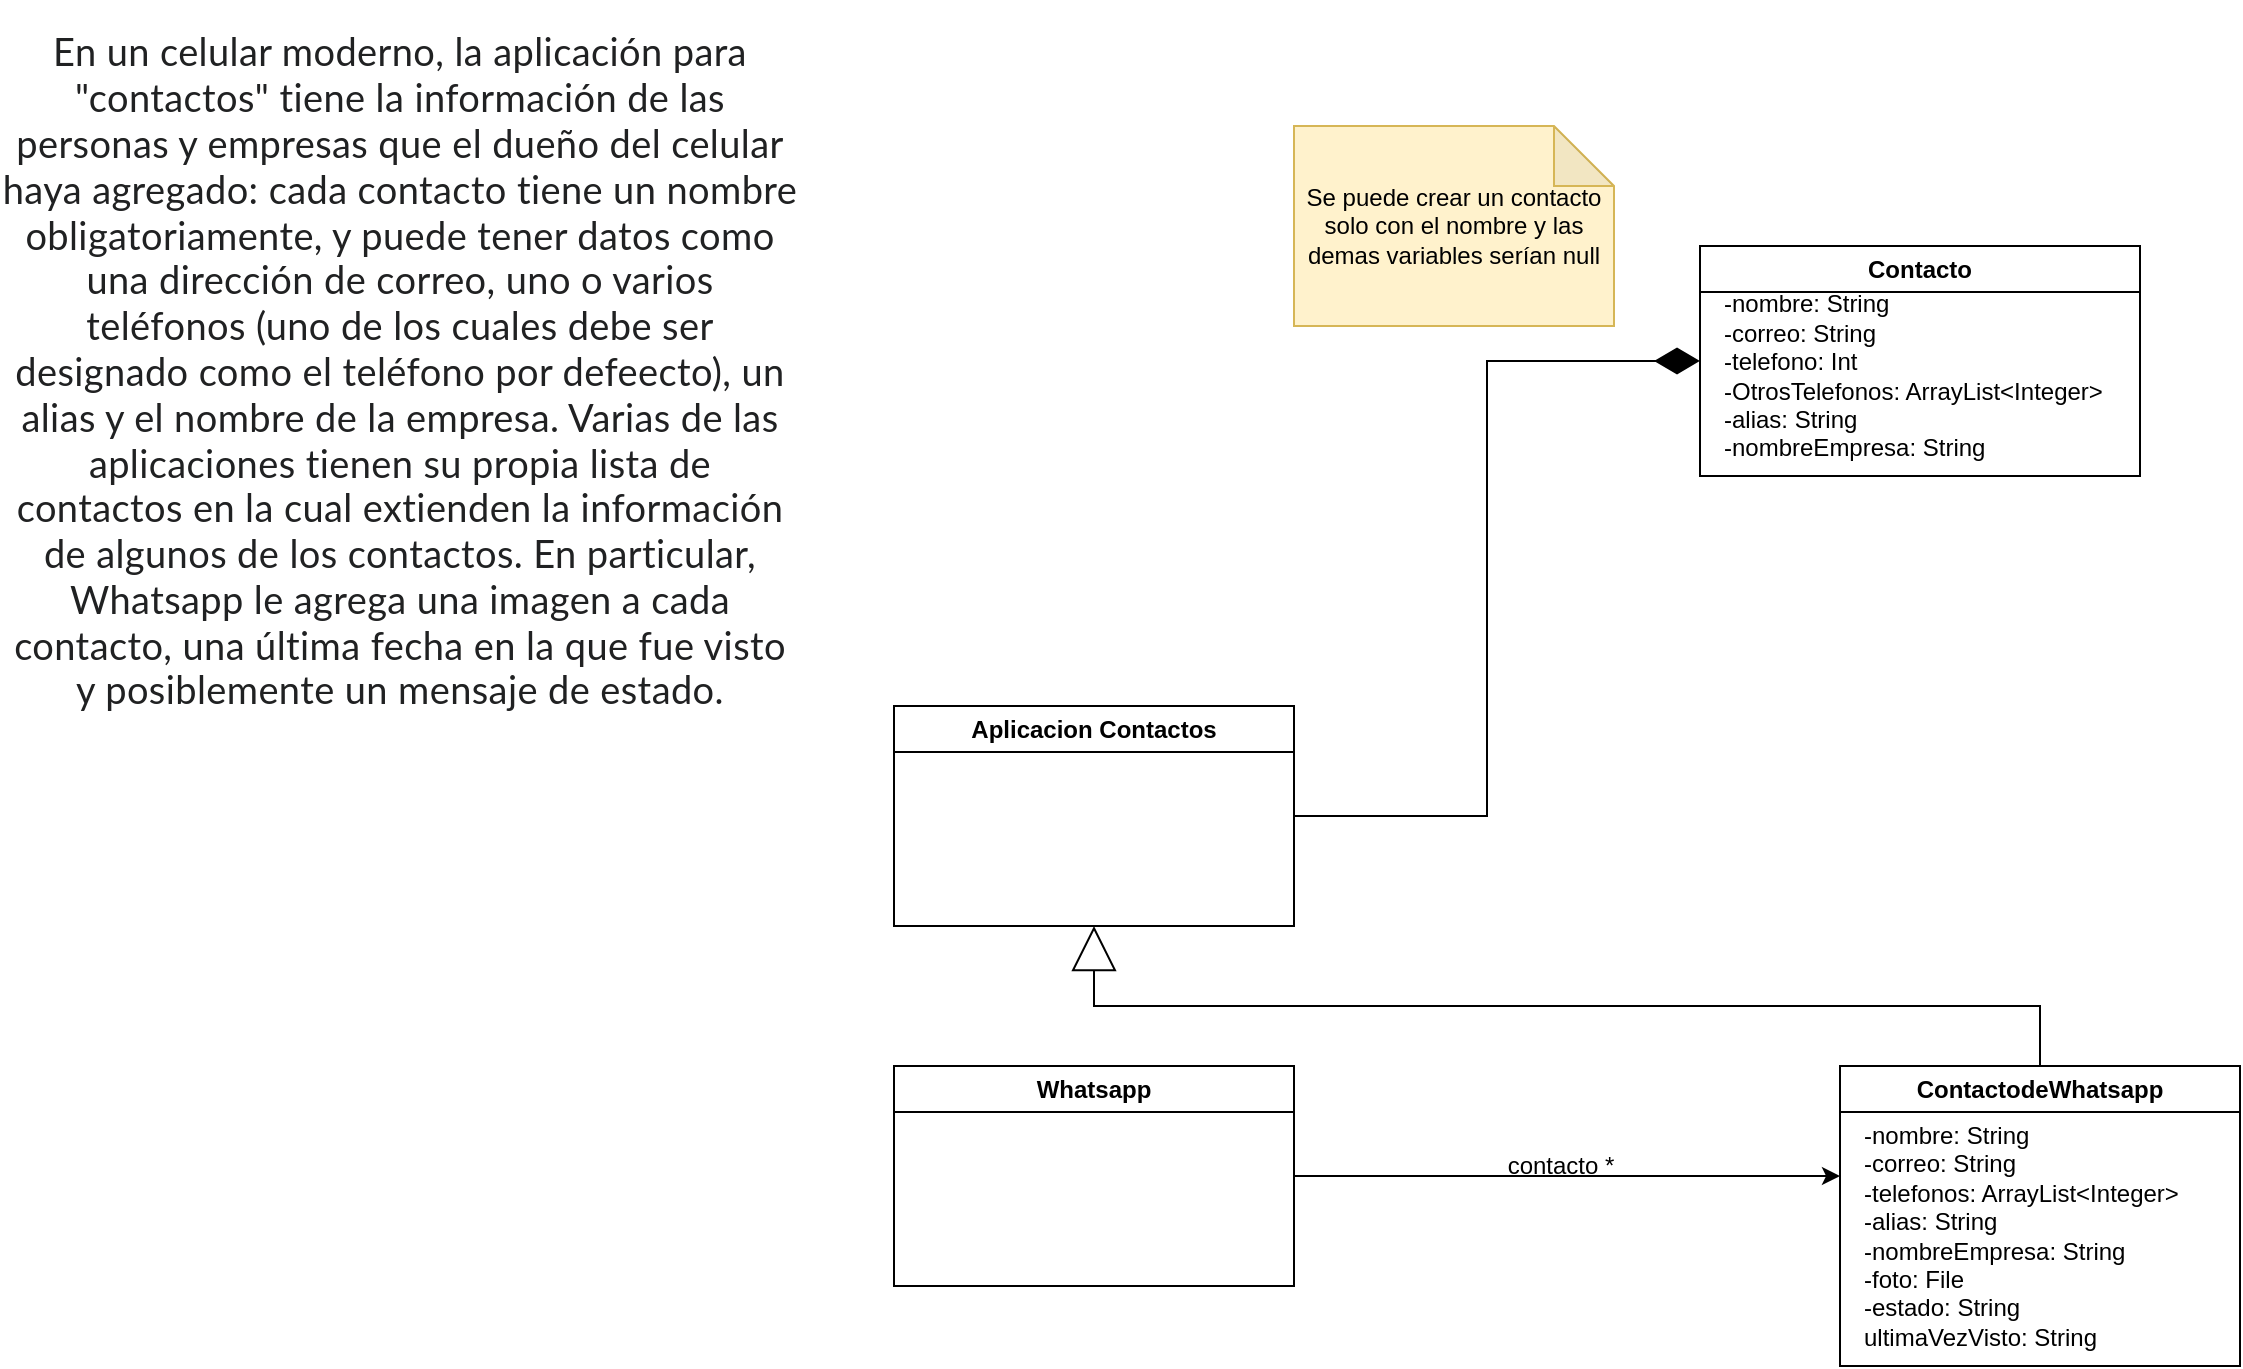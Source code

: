 <mxfile version="21.0.6" type="device"><diagram id="AlaK7oislaEAcZxU1tWF" name="Página-1"><mxGraphModel dx="2358" dy="1524" grid="1" gridSize="10" guides="1" tooltips="1" connect="1" arrows="1" fold="1" page="1" pageScale="1" pageWidth="827" pageHeight="1169" math="0" shadow="0"><root><mxCell id="0"/><mxCell id="1" parent="0"/><mxCell id="V1lPDE0dVfTW-f-871aU-2" value="&#10;&lt;span style=&quot;color: rgb(32, 33, 34); font-family: Lato, &amp;quot;Lucida Sans Unicode&amp;quot;, &amp;quot;Lucida Grande&amp;quot;, sans-serif; font-size: 19px; font-style: normal; font-variant-ligatures: normal; font-variant-caps: normal; font-weight: 400; letter-spacing: 0.2px; orphans: 2; text-align: start; text-indent: 0px; text-transform: none; widows: 2; word-spacing: 0px; -webkit-text-stroke-width: 0px; text-decoration-thickness: initial; text-decoration-style: initial; text-decoration-color: initial; float: none; display: inline !important;&quot;&gt;En un celular moderno, la aplicación para &quot;contactos&quot; tiene la información de las personas y empresas que el dueño del celular haya agregado: cada contacto tiene un nombre obligatoriamente, y puede tener datos como una dirección de correo, uno o varios teléfonos (uno de los cuales debe ser designado como el teléfono por defeecto), un alias y el nombre de la empresa. Varias de las aplicaciones tienen su propia lista de contactos en la cual extienden la información de algunos de los contactos. En particular, Whatsapp le agrega una imagen a cada contacto, una última fecha en la que fue visto y posiblemente un mensaje de estado.&lt;/span&gt;&#10;&#10;" style="text;html=1;strokeColor=none;fillColor=none;align=center;verticalAlign=middle;whiteSpace=wrap;rounded=0;" parent="1" vertex="1"><mxGeometry x="-860" y="-230" width="400" height="180" as="geometry"/></mxCell><mxCell id="V1lPDE0dVfTW-f-871aU-6" style="edgeStyle=orthogonalEdgeStyle;rounded=0;orthogonalLoop=1;jettySize=auto;html=1;entryX=0;entryY=0.5;entryDx=0;entryDy=0;endArrow=diamondThin;endFill=1;endSize=20;" parent="1" source="V1lPDE0dVfTW-f-871aU-3" target="V1lPDE0dVfTW-f-871aU-4" edge="1"><mxGeometry relative="1" as="geometry"/></mxCell><mxCell id="V1lPDE0dVfTW-f-871aU-3" value="Aplicacion Contactos" style="swimlane;whiteSpace=wrap;html=1;" parent="1" vertex="1"><mxGeometry x="-413" y="20" width="200" height="110" as="geometry"/></mxCell><mxCell id="V1lPDE0dVfTW-f-871aU-4" value="Contacto" style="swimlane;whiteSpace=wrap;html=1;" parent="1" vertex="1"><mxGeometry x="-10" y="-210" width="220" height="115" as="geometry"/></mxCell><mxCell id="V1lPDE0dVfTW-f-871aU-7" value="-nombre: String&lt;br&gt;-correo: String&lt;br&gt;-telefono: Int&lt;br&gt;-OtrosTelefonos: ArrayList&amp;lt;Integer&amp;gt;&lt;br&gt;-alias: String&lt;br&gt;-nombreEmpresa: String" style="text;html=1;align=left;verticalAlign=middle;resizable=0;points=[];autosize=1;strokeColor=none;fillColor=none;" parent="V1lPDE0dVfTW-f-871aU-4" vertex="1"><mxGeometry x="10" y="15" width="210" height="100" as="geometry"/></mxCell><mxCell id="JOg6MzraiinLx1xyBINf-2" value="Se puede crear un contacto solo con el nombre y las demas variables serían null" style="shape=note;whiteSpace=wrap;html=1;backgroundOutline=1;darkOpacity=0.05;fillColor=#fff2cc;strokeColor=#d6b656;" vertex="1" parent="1"><mxGeometry x="-213" y="-270" width="160" height="100" as="geometry"/></mxCell><mxCell id="JOg6MzraiinLx1xyBINf-7" style="edgeStyle=orthogonalEdgeStyle;rounded=0;orthogonalLoop=1;jettySize=auto;html=1;" edge="1" parent="1" source="JOg6MzraiinLx1xyBINf-3"><mxGeometry relative="1" as="geometry"><mxPoint x="60" y="255" as="targetPoint"/></mxGeometry></mxCell><mxCell id="JOg6MzraiinLx1xyBINf-3" value="Whatsapp" style="swimlane;whiteSpace=wrap;html=1;" vertex="1" parent="1"><mxGeometry x="-413" y="200" width="200" height="110" as="geometry"/></mxCell><mxCell id="JOg6MzraiinLx1xyBINf-10" style="edgeStyle=orthogonalEdgeStyle;rounded=0;orthogonalLoop=1;jettySize=auto;html=1;entryX=0.5;entryY=1;entryDx=0;entryDy=0;endArrow=block;endFill=0;endSize=20;" edge="1" parent="1" source="JOg6MzraiinLx1xyBINf-8" target="V1lPDE0dVfTW-f-871aU-3"><mxGeometry relative="1" as="geometry"><Array as="points"><mxPoint x="160" y="170"/><mxPoint x="-313" y="170"/></Array></mxGeometry></mxCell><mxCell id="JOg6MzraiinLx1xyBINf-8" value="ContactodeWhatsapp" style="swimlane;whiteSpace=wrap;html=1;" vertex="1" parent="1"><mxGeometry x="60" y="200" width="200" height="150" as="geometry"/></mxCell><mxCell id="JOg6MzraiinLx1xyBINf-9" value="-nombre: String&lt;br&gt;-correo: String&lt;br&gt;-telefonos: ArrayList&amp;lt;Integer&amp;gt;&lt;br&gt;-alias: String&lt;br&gt;-nombreEmpresa: String&lt;br&gt;-foto: File&lt;br&gt;-estado: String&lt;br&gt;ultimaVezVisto: String" style="text;html=1;align=left;verticalAlign=middle;resizable=0;points=[];autosize=1;strokeColor=none;fillColor=none;" vertex="1" parent="JOg6MzraiinLx1xyBINf-8"><mxGeometry x="10" y="20" width="180" height="130" as="geometry"/></mxCell><mxCell id="JOg6MzraiinLx1xyBINf-11" value="contacto *" style="text;html=1;align=center;verticalAlign=middle;resizable=0;points=[];autosize=1;strokeColor=none;fillColor=none;" vertex="1" parent="1"><mxGeometry x="-120" y="235" width="80" height="30" as="geometry"/></mxCell></root></mxGraphModel></diagram></mxfile>